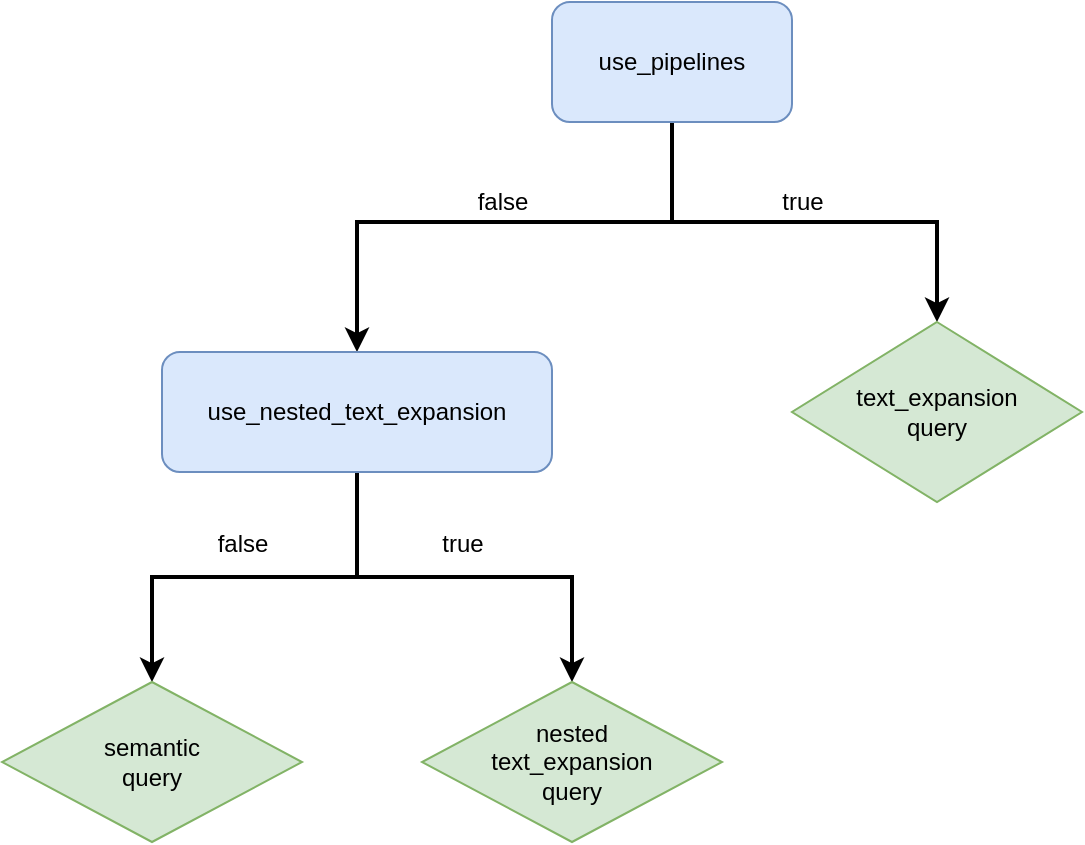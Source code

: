 <mxfile version="24.3.1" type="device">
  <diagram name="Page-1" id="V41hylW0FixsCSBRaKah">
    <mxGraphModel dx="745" dy="1060" grid="1" gridSize="10" guides="1" tooltips="1" connect="1" arrows="1" fold="1" page="1" pageScale="1" pageWidth="850" pageHeight="1100" background="#ffffff" math="0" shadow="0">
      <root>
        <mxCell id="0" />
        <mxCell id="1" parent="0" />
        <mxCell id="lYxadVdlI73aAsubxVjZ-5" value="true" style="edgeStyle=orthogonalEdgeStyle;rounded=0;orthogonalLoop=1;jettySize=auto;html=1;strokeColor=#000000;strokeWidth=2;fontColor=#000000;labelBackgroundColor=none;fontSize=12;" parent="1" source="lYxadVdlI73aAsubxVjZ-2" target="lYxadVdlI73aAsubxVjZ-4" edge="1">
          <mxGeometry x="-0.011" y="10" relative="1" as="geometry">
            <mxPoint as="offset" />
          </mxGeometry>
        </mxCell>
        <mxCell id="lYxadVdlI73aAsubxVjZ-7" value="false" style="edgeStyle=orthogonalEdgeStyle;rounded=0;orthogonalLoop=1;jettySize=auto;html=1;entryX=0.5;entryY=0;entryDx=0;entryDy=0;strokeColor=#000000;strokeWidth=2;fontColor=#000000;labelBackgroundColor=none;fontSize=12;" parent="1" source="lYxadVdlI73aAsubxVjZ-2" target="lYxadVdlI73aAsubxVjZ-6" edge="1">
          <mxGeometry x="-0.009" y="-10" relative="1" as="geometry">
            <Array as="points">
              <mxPoint x="355" y="140" />
              <mxPoint x="198" y="140" />
            </Array>
            <mxPoint as="offset" />
          </mxGeometry>
        </mxCell>
        <mxCell id="lYxadVdlI73aAsubxVjZ-2" value="use_pipelines" style="rounded=1;whiteSpace=wrap;html=1;fillColor=#dae8fc;strokeColor=#6c8ebf;" parent="1" vertex="1">
          <mxGeometry x="295" y="30" width="120" height="60" as="geometry" />
        </mxCell>
        <mxCell id="lYxadVdlI73aAsubxVjZ-4" value="text_expansion&lt;div&gt;query&lt;/div&gt;" style="rhombus;whiteSpace=wrap;html=1;fillColor=#d5e8d4;strokeColor=#82b366;" parent="1" vertex="1">
          <mxGeometry x="415" y="190" width="145" height="90" as="geometry" />
        </mxCell>
        <mxCell id="2SGeM3FuVzMsr3sRwzxZ-1" value="true" style="edgeStyle=orthogonalEdgeStyle;rounded=0;orthogonalLoop=1;jettySize=auto;html=1;strokeColor=#000000;strokeWidth=2;fontColor=#000000;labelBackgroundColor=none;fontSize=12;" edge="1" parent="1" source="lYxadVdlI73aAsubxVjZ-6" target="lYxadVdlI73aAsubxVjZ-8">
          <mxGeometry x="-0.011" y="18" relative="1" as="geometry">
            <mxPoint y="1" as="offset" />
          </mxGeometry>
        </mxCell>
        <mxCell id="2SGeM3FuVzMsr3sRwzxZ-3" value="false" style="edgeStyle=orthogonalEdgeStyle;rounded=0;orthogonalLoop=1;jettySize=auto;html=1;entryX=0.5;entryY=0;entryDx=0;entryDy=0;strokeColor=#000000;strokeWidth=2;fontColor=#000000;labelBackgroundColor=none;fontSize=12;" edge="1" parent="1" source="lYxadVdlI73aAsubxVjZ-6" target="2SGeM3FuVzMsr3sRwzxZ-2">
          <mxGeometry x="0.06" y="-17" relative="1" as="geometry">
            <mxPoint as="offset" />
          </mxGeometry>
        </mxCell>
        <mxCell id="lYxadVdlI73aAsubxVjZ-6" value="use_nested_text_expansion" style="rounded=1;whiteSpace=wrap;html=1;fillColor=#dae8fc;strokeColor=#6c8ebf;" parent="1" vertex="1">
          <mxGeometry x="100" y="205" width="195" height="60" as="geometry" />
        </mxCell>
        <mxCell id="lYxadVdlI73aAsubxVjZ-8" value="nested&lt;div&gt;text_expansion&lt;/div&gt;&lt;div&gt;query&lt;/div&gt;" style="rhombus;whiteSpace=wrap;html=1;fillColor=#d5e8d4;strokeColor=#82b366;" parent="1" vertex="1">
          <mxGeometry x="230" y="370" width="150" height="80" as="geometry" />
        </mxCell>
        <mxCell id="2SGeM3FuVzMsr3sRwzxZ-2" value="semantic&lt;div&gt;query&lt;/div&gt;" style="rhombus;whiteSpace=wrap;html=1;fillColor=#d5e8d4;strokeColor=#82b366;" vertex="1" parent="1">
          <mxGeometry x="20" y="370" width="150" height="80" as="geometry" />
        </mxCell>
      </root>
    </mxGraphModel>
  </diagram>
</mxfile>
